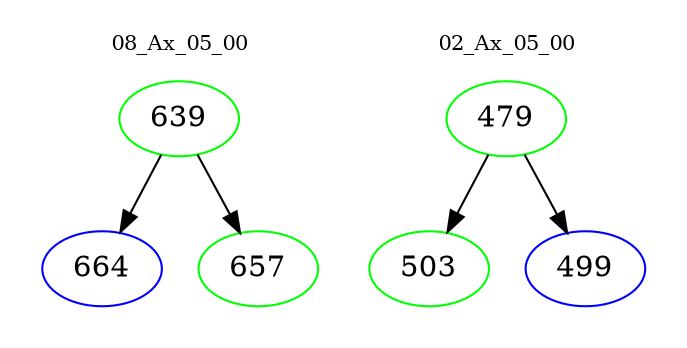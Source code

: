 digraph{
subgraph cluster_0 {
color = white
label = "08_Ax_05_00";
fontsize=10;
T0_639 [label="639", color="green"]
T0_639 -> T0_664 [color="black"]
T0_664 [label="664", color="blue"]
T0_639 -> T0_657 [color="black"]
T0_657 [label="657", color="green"]
}
subgraph cluster_1 {
color = white
label = "02_Ax_05_00";
fontsize=10;
T1_479 [label="479", color="green"]
T1_479 -> T1_503 [color="black"]
T1_503 [label="503", color="green"]
T1_479 -> T1_499 [color="black"]
T1_499 [label="499", color="blue"]
}
}
